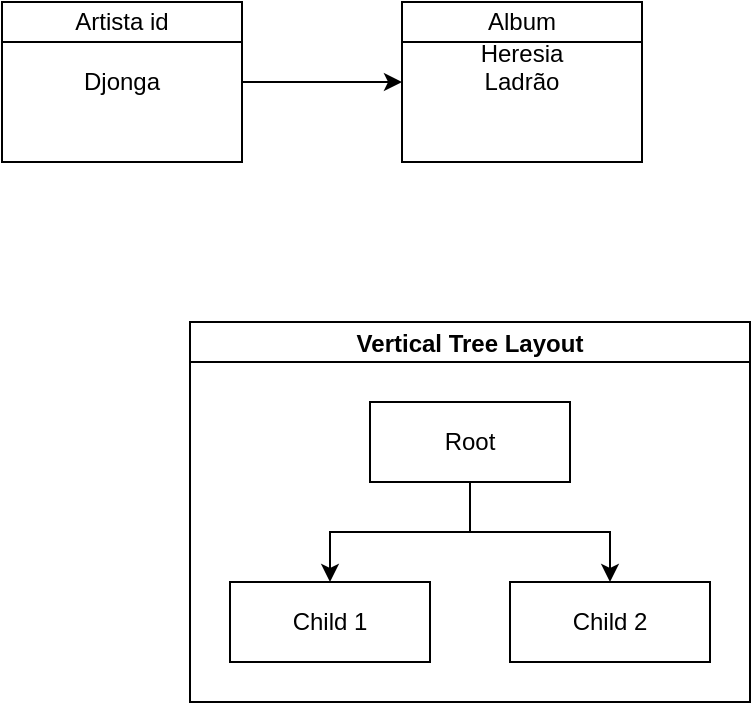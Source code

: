 <mxfile version="15.0.3" type="github">
  <diagram id="AW3lrfVe_cu4griUZ3sS" name="Page-1">
    <mxGraphModel dx="862" dy="481" grid="1" gridSize="10" guides="1" tooltips="1" connect="1" arrows="1" fold="1" page="1" pageScale="1" pageWidth="827" pageHeight="1169" math="0" shadow="0">
      <root>
        <mxCell id="0" />
        <mxCell id="1" parent="0" />
        <mxCell id="OKmY9DF-mVXCxbxp1XHi-3" style="edgeStyle=orthogonalEdgeStyle;rounded=0;orthogonalLoop=1;jettySize=auto;html=1;entryX=0;entryY=0.5;entryDx=0;entryDy=0;" edge="1" parent="1" source="OKmY9DF-mVXCxbxp1XHi-1" target="OKmY9DF-mVXCxbxp1XHi-2">
          <mxGeometry relative="1" as="geometry">
            <mxPoint x="230" y="120" as="targetPoint" />
            <Array as="points" />
          </mxGeometry>
        </mxCell>
        <mxCell id="OKmY9DF-mVXCxbxp1XHi-1" value="Djonga" style="rounded=0;whiteSpace=wrap;html=1;" vertex="1" parent="1">
          <mxGeometry x="40" y="80" width="120" height="80" as="geometry" />
        </mxCell>
        <mxCell id="OKmY9DF-mVXCxbxp1XHi-2" value="&lt;div&gt;Heresia&lt;/div&gt;&lt;div&gt;Ladrão&lt;/div&gt;&lt;div&gt;&lt;br&gt;&lt;/div&gt;" style="rounded=0;whiteSpace=wrap;html=1;" vertex="1" parent="1">
          <mxGeometry x="240" y="80" width="120" height="80" as="geometry" />
        </mxCell>
        <mxCell id="OKmY9DF-mVXCxbxp1XHi-4" value="Artista id" style="rounded=0;whiteSpace=wrap;html=1;" vertex="1" parent="1">
          <mxGeometry x="40" y="80" width="120" height="20" as="geometry" />
        </mxCell>
        <mxCell id="OKmY9DF-mVXCxbxp1XHi-5" value="Album" style="rounded=0;whiteSpace=wrap;html=1;" vertex="1" parent="1">
          <mxGeometry x="240" y="80" width="120" height="20" as="geometry" />
        </mxCell>
        <mxCell id="OKmY9DF-mVXCxbxp1XHi-6" value="Vertical Tree Layout" style="swimlane;startSize=20;horizontal=1;childLayout=treeLayout;horizontalTree=0;resizable=0;containerType=tree;" vertex="1" parent="1">
          <mxGeometry x="134" y="240" width="280" height="190" as="geometry" />
        </mxCell>
        <mxCell id="OKmY9DF-mVXCxbxp1XHi-7" value="Root" style="whiteSpace=wrap;html=1;" vertex="1" parent="OKmY9DF-mVXCxbxp1XHi-6">
          <mxGeometry x="90" y="40" width="100" height="40" as="geometry" />
        </mxCell>
        <mxCell id="OKmY9DF-mVXCxbxp1XHi-8" value="Child 1" style="whiteSpace=wrap;html=1;" vertex="1" parent="OKmY9DF-mVXCxbxp1XHi-6">
          <mxGeometry x="20" y="130" width="100" height="40" as="geometry" />
        </mxCell>
        <mxCell id="OKmY9DF-mVXCxbxp1XHi-9" value="" style="edgeStyle=elbowEdgeStyle;elbow=vertical;html=1;rounded=0;" edge="1" parent="OKmY9DF-mVXCxbxp1XHi-6" source="OKmY9DF-mVXCxbxp1XHi-7" target="OKmY9DF-mVXCxbxp1XHi-8">
          <mxGeometry relative="1" as="geometry" />
        </mxCell>
        <mxCell id="OKmY9DF-mVXCxbxp1XHi-10" value="Child 2" style="whiteSpace=wrap;html=1;" vertex="1" parent="OKmY9DF-mVXCxbxp1XHi-6">
          <mxGeometry x="160" y="130" width="100" height="40" as="geometry" />
        </mxCell>
        <mxCell id="OKmY9DF-mVXCxbxp1XHi-11" value="" style="edgeStyle=elbowEdgeStyle;elbow=vertical;html=1;rounded=0;" edge="1" parent="OKmY9DF-mVXCxbxp1XHi-6" source="OKmY9DF-mVXCxbxp1XHi-7" target="OKmY9DF-mVXCxbxp1XHi-10">
          <mxGeometry relative="1" as="geometry" />
        </mxCell>
      </root>
    </mxGraphModel>
  </diagram>
</mxfile>

